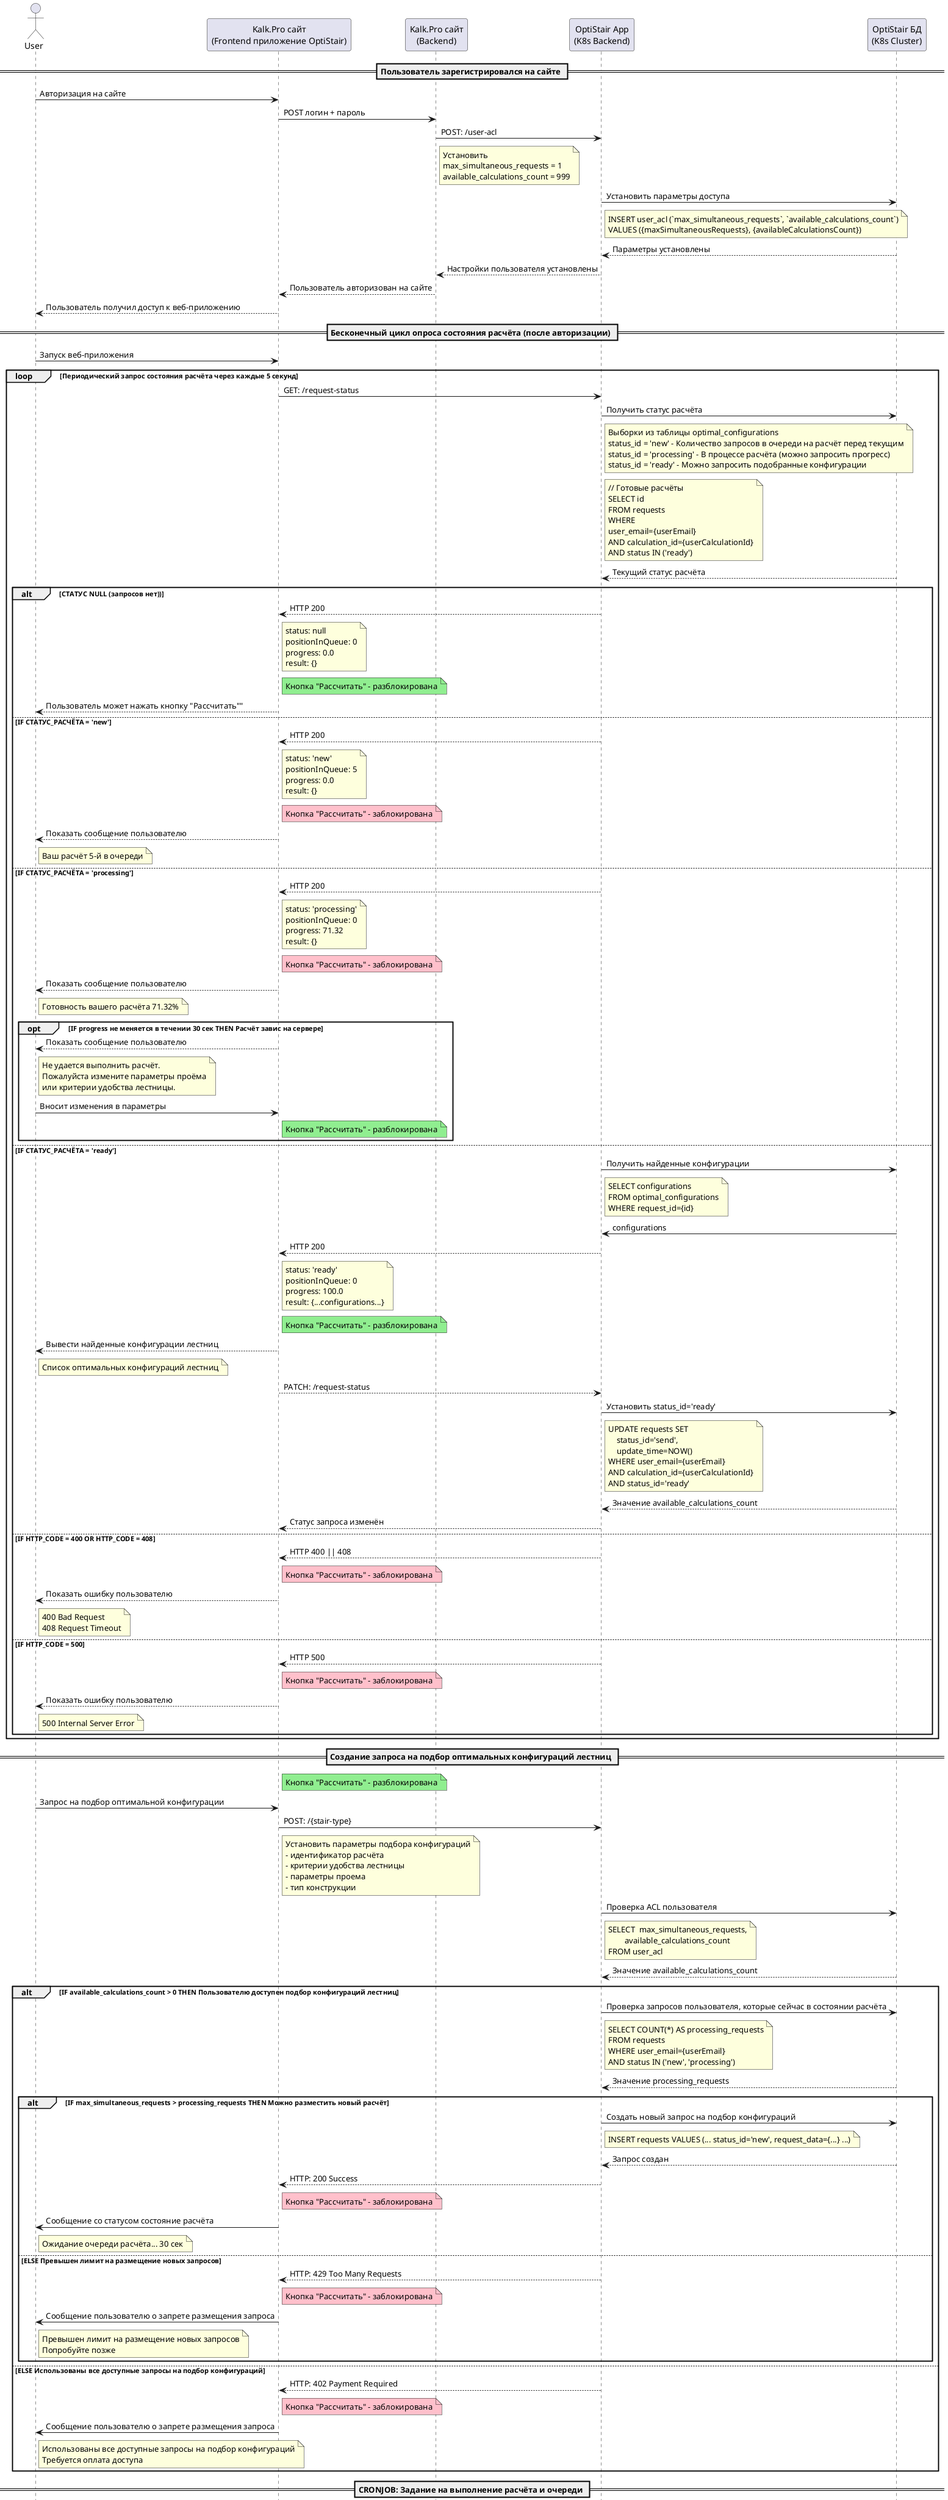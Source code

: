 @startuml
actor "User" as user
participant "Kalk.Pro сайт\n(Frontend приложение OptiStair)" as frontend
participant "Kalk.Pro сайт\n(Backend)" as site
participant "OptiStair App\n(K8s Backend)" as app
participant "OptiStair БД\n(K8s Cluster)" as db
== Пользователь зарегистрировался на сайте ==
user -> frontend: Авторизация на сайте
frontend -> site: POST логин + пароль
site -> app: POST: /user-acl
    note right of site
        Установить
        max_simultaneous_requests = 1
        available_calculations_count = 999
    end note
app -> db: Установить параметры доступа
    note right of app
        INSERT user_acl (`max_simultaneous_requests`, `available_calculations_count`)
        VALUES ({maxSimultaneousRequests}, {availableCalculationsCount})
    end note
app <-- db: Параметры установлены
site <-- app: Настройки пользователя установлены
frontend <-- site: Пользователь авторизован на сайте
user <-- frontend: Пользователь получил доступ к веб-приложению

== Бесконечный цикл опроса состояния расчёта (после авторизации) ==
user -> frontend: Запуск веб-приложения
loop Периодический запрос состояния расчёта через каждые 5 секунд
    frontend -> app: GET: /request-status
    app -> db: Получить статус расчёта
        note right of app
            Выборки из таблицы optimal_configurations
            status_id = 'new' - Количество запросов в очереди на расчёт перед текущим
            status_id = 'processing' - В процессе расчёта (можно запросить прогресс)
            status_id = 'ready' - Можно запросить подобранные конфигурации
        end note

        note right of app
            // Готовые расчёты
            SELECT id
            FROM requests
            WHERE
            user_email={userEmail}
            AND calculation_id={userCalculationId}
            AND status IN ('ready')
        end note
    app <-- db: Текущий статус расчёта
    alt СТАТУС NULL (запросов нет))
        frontend <-- app: HTTP 200
        note right of frontend
            status: null
            positionInQueue: 0
            progress: 0.0
            result: {}
        end note
        note right of frontend #LightGreen
            Кнопка "Рассчитать" - разблокирована
        end note
        user <-- frontend: Пользователь может нажать кнопку "Рассчитать""
    else IF СТАТУС_РАСЧËТА = 'new'
        frontend <-- app: HTTP 200
        note right of frontend
            status: 'new'
            positionInQueue: 5
            progress: 0.0
            result: {}
        end note
        note right of frontend #Pink
            Кнопка "Рассчитать" - заблокирована
        end note
        user <-- frontend: Показать сообщение пользователю
        note right of user
            Ваш расчёт 5-й в очереди
        end note
    else IF СТАТУС_РАСЧËТА = 'processing'
        frontend <-- app: HTTP 200
        note right of frontend
            status: 'processing'
            positionInQueue: 0
            progress: 71.32
            result: {}
        end note
        note right of frontend #Pink
            Кнопка "Рассчитать" - заблокирована
        end note
        user <-- frontend: Показать сообщение пользователю
        note right of user
            Готовность вашего расчёта 71.32%
        end note
        opt IF progress не меняется в течении 30 сек THEN Расчёт завис на сервере
            user <-- frontend: Показать сообщение пользователю
            note right of user
                Не удается выполнить расчёт.
                Пожалуйста измените параметры проёма
                или критерии удобства лестницы.
            end note
            user -> frontend: Вносит изменения в параметры
            note right of frontend #LightGreen
                Кнопка "Рассчитать" - разблокирована
            end note
        end
    else IF СТАТУС_РАСЧËТА = 'ready'
        app -> db: Получить найденные конфигурации
            note right of app
                SELECT configurations
                FROM optimal_configurations
                WHERE request_id={id}
            end note
        app <- db: configurations
        frontend <-- app: HTTP 200
        note right of frontend
            status: 'ready'
            positionInQueue: 0
            progress: 100.0
            result: {...configurations...}
        end note
        note right of frontend #LightGreen
            Кнопка "Рассчитать" - разблокирована
        end note
        user <-- frontend: Вывести найденные конфигурации лестниц
        note right of user
            Список оптимальных конфигураций лестниц
        end note
        frontend --> app: PATCH: /request-status
            app -> db: Установить status_id='ready'
                note right of app
                    UPDATE requests SET
                        status_id='send',
                        update_time=NOW()
                    WHERE user_email={userEmail}
                    AND calculation_id={userCalculationId}
                    AND status_id='ready'
                end note
            app <-- db: Значение available_calculations_count
        frontend <-- app: Статус запроса изменён
    else IF HTTP_CODE = 400 OR HTTP_CODE = 408
        frontend <-- app: HTTP 400 || 408
        note right of frontend #Pink
            Кнопка "Рассчитать" - заблокирована
        end note
        user <-- frontend: Показать ошибку пользователю
        note right of user
            400 Bad Request
            408 Request Timeout
        end note
    else IF HTTP_CODE = 500
        frontend <-- app: HTTP 500
        note right of frontend #Pink
            Кнопка "Рассчитать" - заблокирована
        end note
        user <-- frontend: Показать ошибку пользователю
        note right of user
            500 Internal Server Error
        end note
    end
end

== Создание запроса на подбор оптимальных конфигураций лестниц ==
note right of frontend #LightGreen
    Кнопка "Рассчитать" - разблокирована
end note
user -> frontend: Запрос на подбор оптимальной конфигурации
frontend -> app: POST: /{stair-type}
    note right of frontend
        Установить параметры подбора конфигураций
        - идентификатор расчёта
        - критерии удобства лестницы
        - параметры проема
        - тип конструкции
    end note
app -> db: Проверка ACL пользователя
    note right of app
        SELECT  max_simultaneous_requests,
                available_calculations_count
        FROM user_acl
    end note
app <-- db: Значение available_calculations_count
alt IF available_calculations_count > 0 THEN Пользователю доступен подбор конфигураций лестниц
    app -> db: Проверка запросов пользователя, которые сейчас в состоянии расчёта
        note right of app
            SELECT COUNT(*) AS processing_requests
            FROM requests
            WHERE user_email={userEmail}
            AND status IN ('new', 'processing')
        end note
    app <-- db: Значение processing_requests

    alt IF max_simultaneous_requests > processing_requests THEN Можно разместить новый расчёт
        app -> db: Создать новый запрос на подбор конфигураций
            note right of app
                INSERT requests VALUES (... status_id='new', request_data={...} ...)
            end note
        app <-- db: Запрос создан
        frontend <-- app: HTTP: 200 Success
        note right of frontend #Pink
            Кнопка "Рассчитать" - заблокирована
        end note
        user <- frontend: Сообщение со статусом состояние расчёта
        note right of user
            Ожидание очереди расчёта... 30 сек
        end note
    else ELSE Превышен лимит на размещение новых запросов
        frontend <-- app: HTTP: 429 Too Many Requests
        note right of frontend #Pink
            Кнопка "Рассчитать" - заблокирована
        end note
        user <- frontend: Сообщение пользователю о запрете размещения запроса
        note right of user
            Превышен лимит на размещение новых запросов
            Попробуйте позже
        end note
    end
else ELSE Использованы все доступные запросы на подбор конфигураций
    frontend <-- app: HTTP: 402 Payment Required
    note right of frontend #Pink
        Кнопка "Рассчитать" - заблокирована
    end note
    user <- frontend: Сообщение пользователю о запрете размещения запроса
    note right of user
        Использованы все доступные запросы на подбор конфигураций
        Требуется оплата доступа
    end note
end

== CRONJOB: Задание на выполнение расчёта и очереди ==
loop Периодический опрос на появление новых расчётов через каждые 30 секунд
    app -> db: Получить идентификатор запроса для расчёта
    note right of app
        UPDATE requests SET
            status_id='processing',
            create_time=NOW(),
            update_time=NOW(),
            progress_percent=0.00
        WHERE id=(SELECT id
            FROM requests
            WHERE
            AND status_id='new'
            ORDER by create_time ASC
            LIMIT 1);
        SELECT LAST_INSERT_ID();
    end note
    opt IF id > 0
        app <-- db: Идентификатор запроса для расчёта id
        app -> db: Получить параметры запроса
        note right of app
            SELECT r.user_email, acl.available_calculations_count, r.request_data
            FROM requests r, user_acl acl
            WHERE r.id={id}
            AND r.user_email=acl.user_email
        end note
        app <-- db: JSON с параметрами запроса, user_email, available_calculations_count
        activate app #Pink
        app -> app: Проверить что request_data соответствует\nтекущему инстансу калькулятора соответсвующей лестницы
        app -> db: Уменьшить количество расчётов, доступных пользователю
        deactivate app
            note right of app
                UPDATE user_acl SET
                available_calculations_count={availableCalculationsCount - 1}
                WHERE user_email={userEmail}
            end note
        app <-- db: Можно проводить расчет
        activate app #Pink
        note right of app
            Подбор оптимальных конфигураций лестниц
            по заданным параметрам проёма и критериям
            удобства лестницы
        end note
        app -> app: Расчёт
        activate app #DarkSalmon
            app -> db: Обновить прогресс выполнения расчёта
            note right of app
                UPDATE requests SET
                    progress_percent={currentProgressValue},
                    update_time=NOW()
                WHERE id={id}
            end note
            app <-- db: Прогресс обновлен
        deactivate app
        app -> db: Записать в БД результат расчёта
        note right of app
            // В одной транзакции
            INSERT optimal_configurations (`request_id`, `configurations`)
            VALUES ({id}, {calculationResult});
            UPDATE requests SET
                progress_percent=100.0,
                status_id='ready'
                update_time=NOW()
            WHERE id={id};
        end note
        app <-- db: Результат расчёта записан в БД
        deactivate app
    end
end
@enduml
